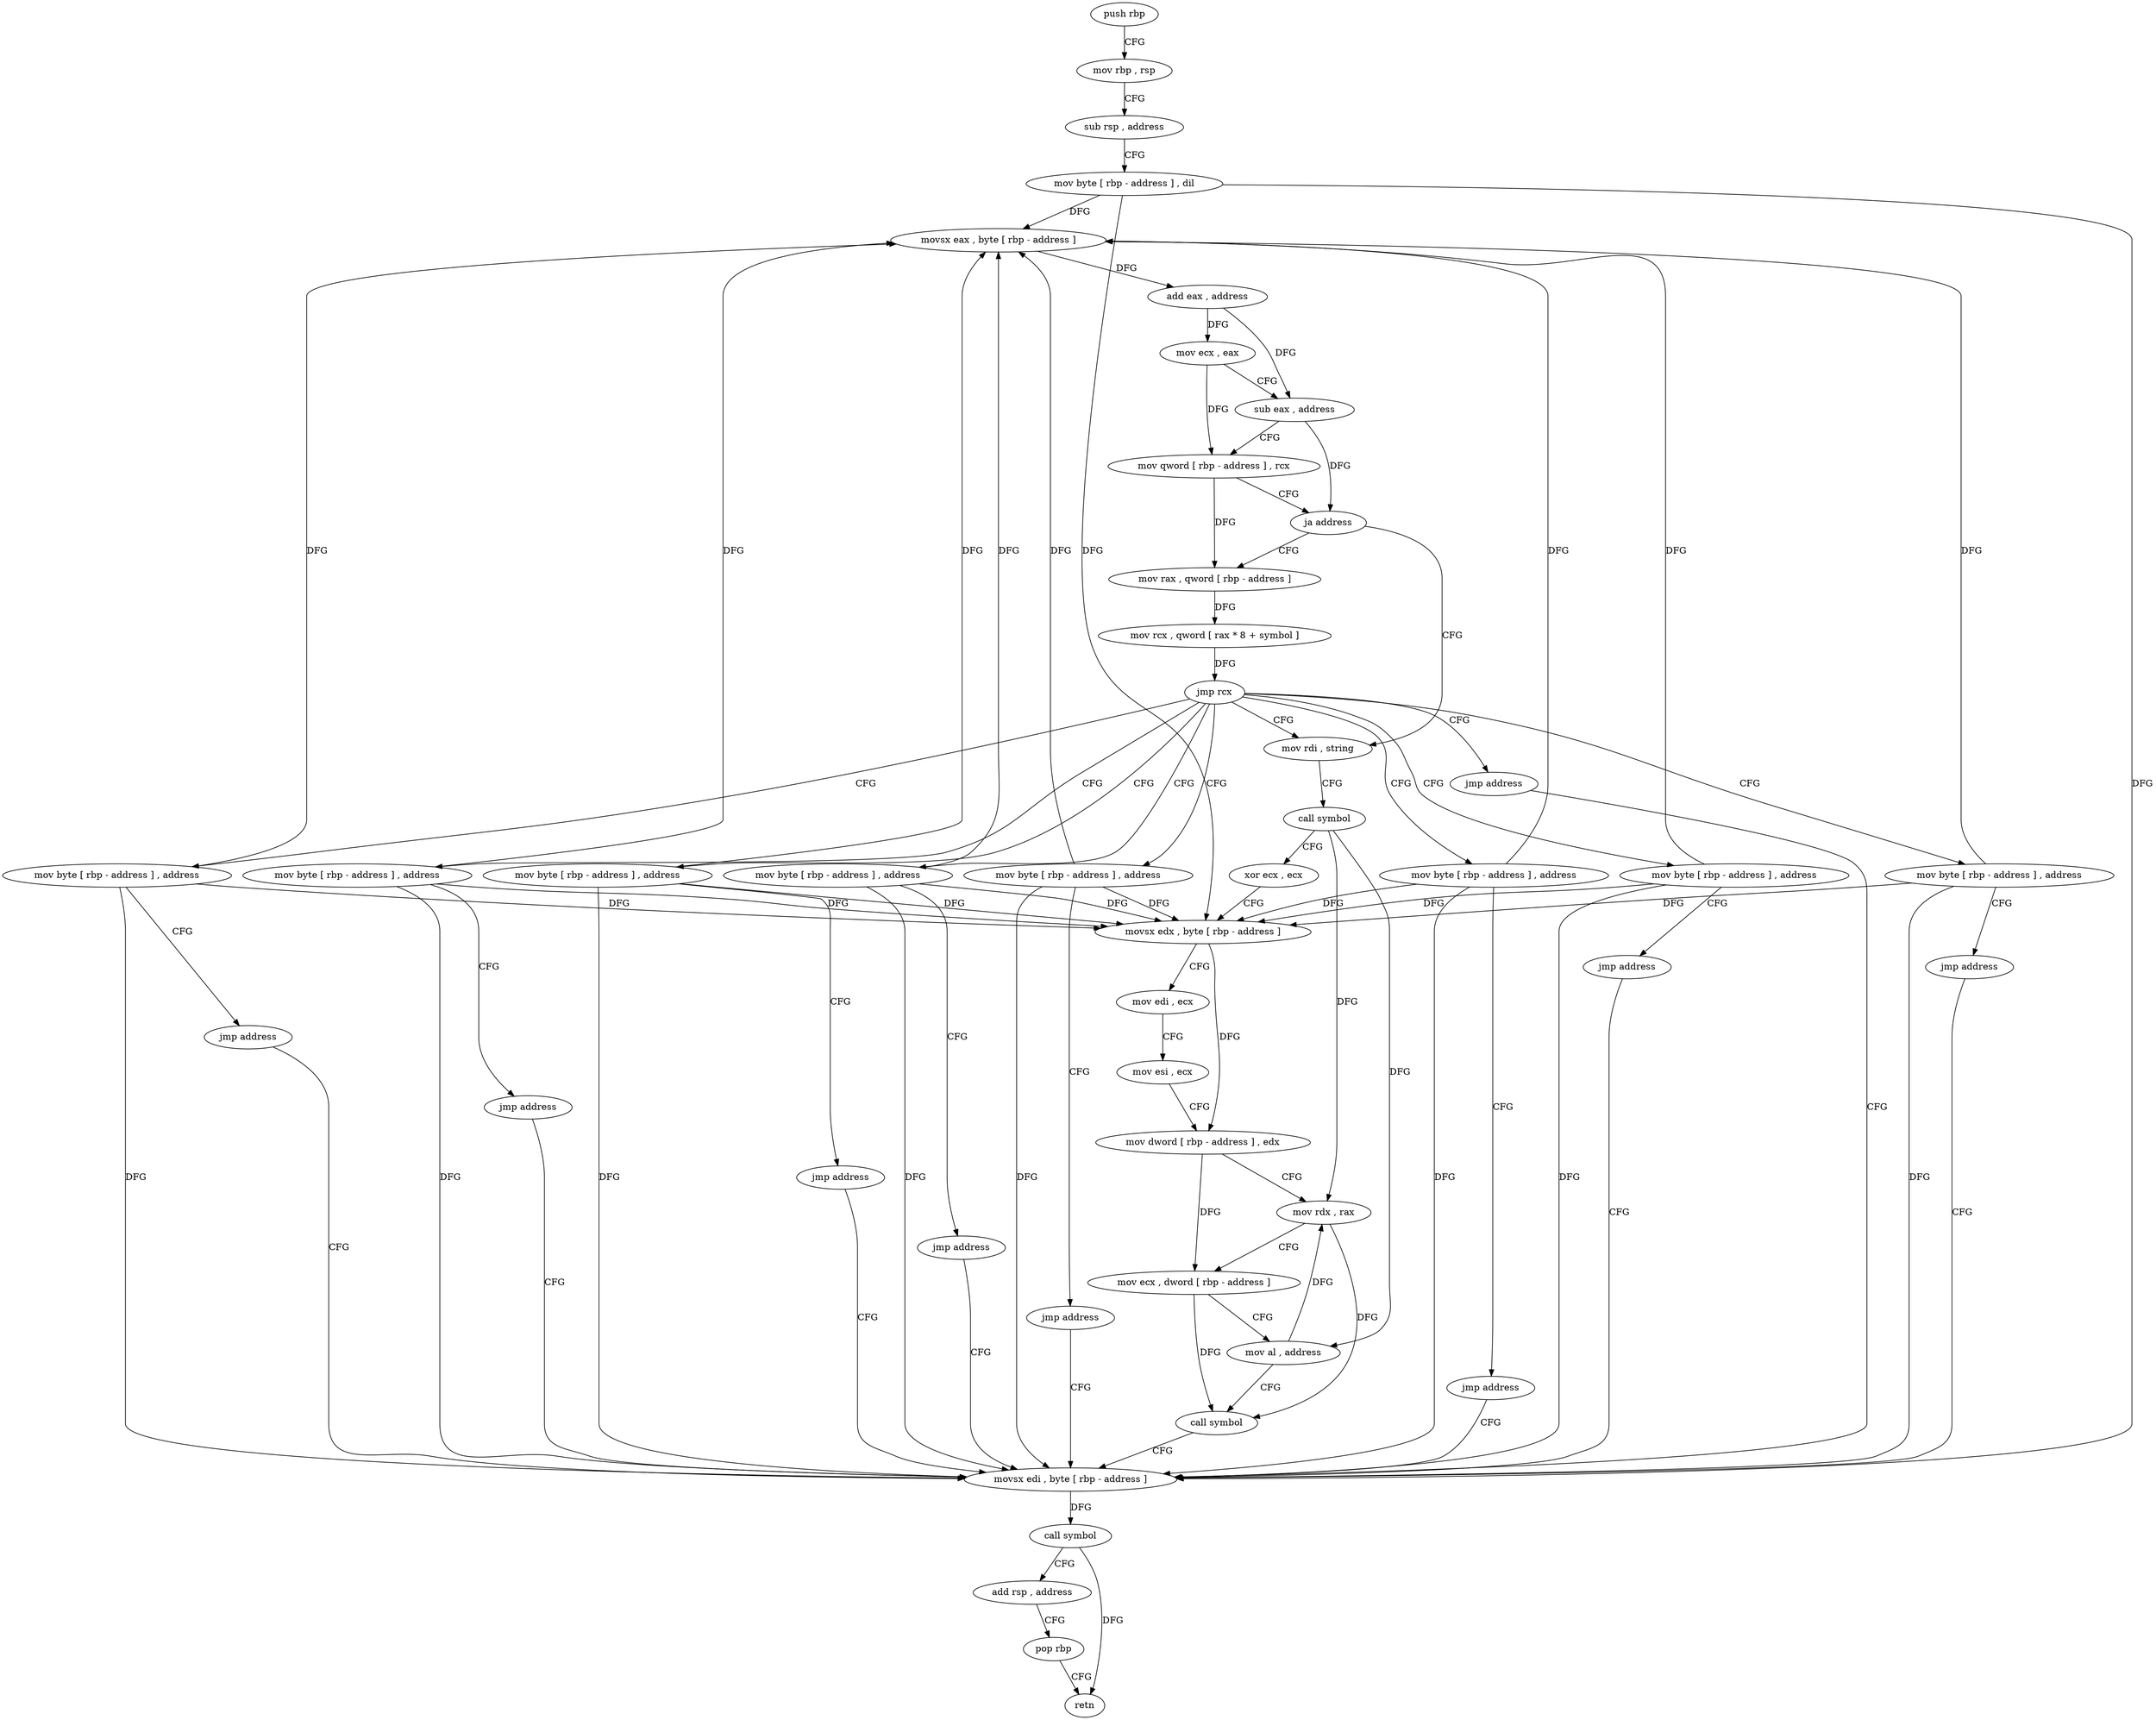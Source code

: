 digraph "func" {
"4212224" [label = "push rbp" ]
"4212225" [label = "mov rbp , rsp" ]
"4212228" [label = "sub rsp , address" ]
"4212232" [label = "mov byte [ rbp - address ] , dil" ]
"4212236" [label = "movsx eax , byte [ rbp - address ]" ]
"4212240" [label = "add eax , address" ]
"4212243" [label = "mov ecx , eax" ]
"4212245" [label = "sub eax , address" ]
"4212248" [label = "mov qword [ rbp - address ] , rcx" ]
"4212252" [label = "ja address" ]
"4212349" [label = "mov rdi , string" ]
"4212258" [label = "mov rax , qword [ rbp - address ]" ]
"4212359" [label = "call symbol" ]
"4212364" [label = "xor ecx , ecx" ]
"4212366" [label = "movsx edx , byte [ rbp - address ]" ]
"4212370" [label = "mov edi , ecx" ]
"4212372" [label = "mov esi , ecx" ]
"4212374" [label = "mov dword [ rbp - address ] , edx" ]
"4212377" [label = "mov rdx , rax" ]
"4212380" [label = "mov ecx , dword [ rbp - address ]" ]
"4212383" [label = "mov al , address" ]
"4212385" [label = "call symbol" ]
"4212390" [label = "movsx edi , byte [ rbp - address ]" ]
"4212262" [label = "mov rcx , qword [ rax * 8 + symbol ]" ]
"4212270" [label = "jmp rcx" ]
"4212272" [label = "mov byte [ rbp - address ] , address" ]
"4212281" [label = "mov byte [ rbp - address ] , address" ]
"4212290" [label = "mov byte [ rbp - address ] , address" ]
"4212299" [label = "mov byte [ rbp - address ] , address" ]
"4212308" [label = "mov byte [ rbp - address ] , address" ]
"4212317" [label = "mov byte [ rbp - address ] , address" ]
"4212326" [label = "mov byte [ rbp - address ] , address" ]
"4212335" [label = "mov byte [ rbp - address ] , address" ]
"4212344" [label = "jmp address" ]
"4212276" [label = "jmp address" ]
"4212285" [label = "jmp address" ]
"4212294" [label = "jmp address" ]
"4212303" [label = "jmp address" ]
"4212312" [label = "jmp address" ]
"4212321" [label = "jmp address" ]
"4212330" [label = "jmp address" ]
"4212339" [label = "jmp address" ]
"4212394" [label = "call symbol" ]
"4212399" [label = "add rsp , address" ]
"4212403" [label = "pop rbp" ]
"4212404" [label = "retn" ]
"4212224" -> "4212225" [ label = "CFG" ]
"4212225" -> "4212228" [ label = "CFG" ]
"4212228" -> "4212232" [ label = "CFG" ]
"4212232" -> "4212236" [ label = "DFG" ]
"4212232" -> "4212366" [ label = "DFG" ]
"4212232" -> "4212390" [ label = "DFG" ]
"4212236" -> "4212240" [ label = "DFG" ]
"4212240" -> "4212243" [ label = "DFG" ]
"4212240" -> "4212245" [ label = "DFG" ]
"4212243" -> "4212245" [ label = "CFG" ]
"4212243" -> "4212248" [ label = "DFG" ]
"4212245" -> "4212248" [ label = "CFG" ]
"4212245" -> "4212252" [ label = "DFG" ]
"4212248" -> "4212252" [ label = "CFG" ]
"4212248" -> "4212258" [ label = "DFG" ]
"4212252" -> "4212349" [ label = "CFG" ]
"4212252" -> "4212258" [ label = "CFG" ]
"4212349" -> "4212359" [ label = "CFG" ]
"4212258" -> "4212262" [ label = "DFG" ]
"4212359" -> "4212364" [ label = "CFG" ]
"4212359" -> "4212377" [ label = "DFG" ]
"4212359" -> "4212383" [ label = "DFG" ]
"4212364" -> "4212366" [ label = "CFG" ]
"4212366" -> "4212370" [ label = "CFG" ]
"4212366" -> "4212374" [ label = "DFG" ]
"4212370" -> "4212372" [ label = "CFG" ]
"4212372" -> "4212374" [ label = "CFG" ]
"4212374" -> "4212377" [ label = "CFG" ]
"4212374" -> "4212380" [ label = "DFG" ]
"4212377" -> "4212380" [ label = "CFG" ]
"4212377" -> "4212385" [ label = "DFG" ]
"4212380" -> "4212383" [ label = "CFG" ]
"4212380" -> "4212385" [ label = "DFG" ]
"4212383" -> "4212385" [ label = "CFG" ]
"4212383" -> "4212377" [ label = "DFG" ]
"4212385" -> "4212390" [ label = "CFG" ]
"4212390" -> "4212394" [ label = "DFG" ]
"4212262" -> "4212270" [ label = "DFG" ]
"4212270" -> "4212272" [ label = "CFG" ]
"4212270" -> "4212281" [ label = "CFG" ]
"4212270" -> "4212290" [ label = "CFG" ]
"4212270" -> "4212299" [ label = "CFG" ]
"4212270" -> "4212308" [ label = "CFG" ]
"4212270" -> "4212317" [ label = "CFG" ]
"4212270" -> "4212326" [ label = "CFG" ]
"4212270" -> "4212335" [ label = "CFG" ]
"4212270" -> "4212344" [ label = "CFG" ]
"4212270" -> "4212349" [ label = "CFG" ]
"4212272" -> "4212276" [ label = "CFG" ]
"4212272" -> "4212236" [ label = "DFG" ]
"4212272" -> "4212366" [ label = "DFG" ]
"4212272" -> "4212390" [ label = "DFG" ]
"4212281" -> "4212285" [ label = "CFG" ]
"4212281" -> "4212236" [ label = "DFG" ]
"4212281" -> "4212366" [ label = "DFG" ]
"4212281" -> "4212390" [ label = "DFG" ]
"4212290" -> "4212294" [ label = "CFG" ]
"4212290" -> "4212236" [ label = "DFG" ]
"4212290" -> "4212366" [ label = "DFG" ]
"4212290" -> "4212390" [ label = "DFG" ]
"4212299" -> "4212303" [ label = "CFG" ]
"4212299" -> "4212236" [ label = "DFG" ]
"4212299" -> "4212366" [ label = "DFG" ]
"4212299" -> "4212390" [ label = "DFG" ]
"4212308" -> "4212312" [ label = "CFG" ]
"4212308" -> "4212236" [ label = "DFG" ]
"4212308" -> "4212366" [ label = "DFG" ]
"4212308" -> "4212390" [ label = "DFG" ]
"4212317" -> "4212321" [ label = "CFG" ]
"4212317" -> "4212236" [ label = "DFG" ]
"4212317" -> "4212366" [ label = "DFG" ]
"4212317" -> "4212390" [ label = "DFG" ]
"4212326" -> "4212330" [ label = "CFG" ]
"4212326" -> "4212236" [ label = "DFG" ]
"4212326" -> "4212366" [ label = "DFG" ]
"4212326" -> "4212390" [ label = "DFG" ]
"4212335" -> "4212339" [ label = "CFG" ]
"4212335" -> "4212236" [ label = "DFG" ]
"4212335" -> "4212366" [ label = "DFG" ]
"4212335" -> "4212390" [ label = "DFG" ]
"4212344" -> "4212390" [ label = "CFG" ]
"4212276" -> "4212390" [ label = "CFG" ]
"4212285" -> "4212390" [ label = "CFG" ]
"4212294" -> "4212390" [ label = "CFG" ]
"4212303" -> "4212390" [ label = "CFG" ]
"4212312" -> "4212390" [ label = "CFG" ]
"4212321" -> "4212390" [ label = "CFG" ]
"4212330" -> "4212390" [ label = "CFG" ]
"4212339" -> "4212390" [ label = "CFG" ]
"4212394" -> "4212399" [ label = "CFG" ]
"4212394" -> "4212404" [ label = "DFG" ]
"4212399" -> "4212403" [ label = "CFG" ]
"4212403" -> "4212404" [ label = "CFG" ]
}

